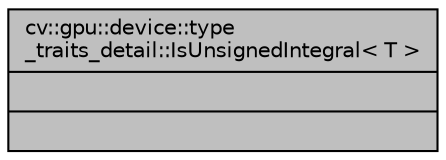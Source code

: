 digraph "cv::gpu::device::type_traits_detail::IsUnsignedIntegral&lt; T &gt;"
{
 // LATEX_PDF_SIZE
  edge [fontname="Helvetica",fontsize="10",labelfontname="Helvetica",labelfontsize="10"];
  node [fontname="Helvetica",fontsize="10",shape=record];
  Node1 [label="{cv::gpu::device::type\l_traits_detail::IsUnsignedIntegral\< T \>\n||}",height=0.2,width=0.4,color="black", fillcolor="grey75", style="filled", fontcolor="black",tooltip=" "];
}
